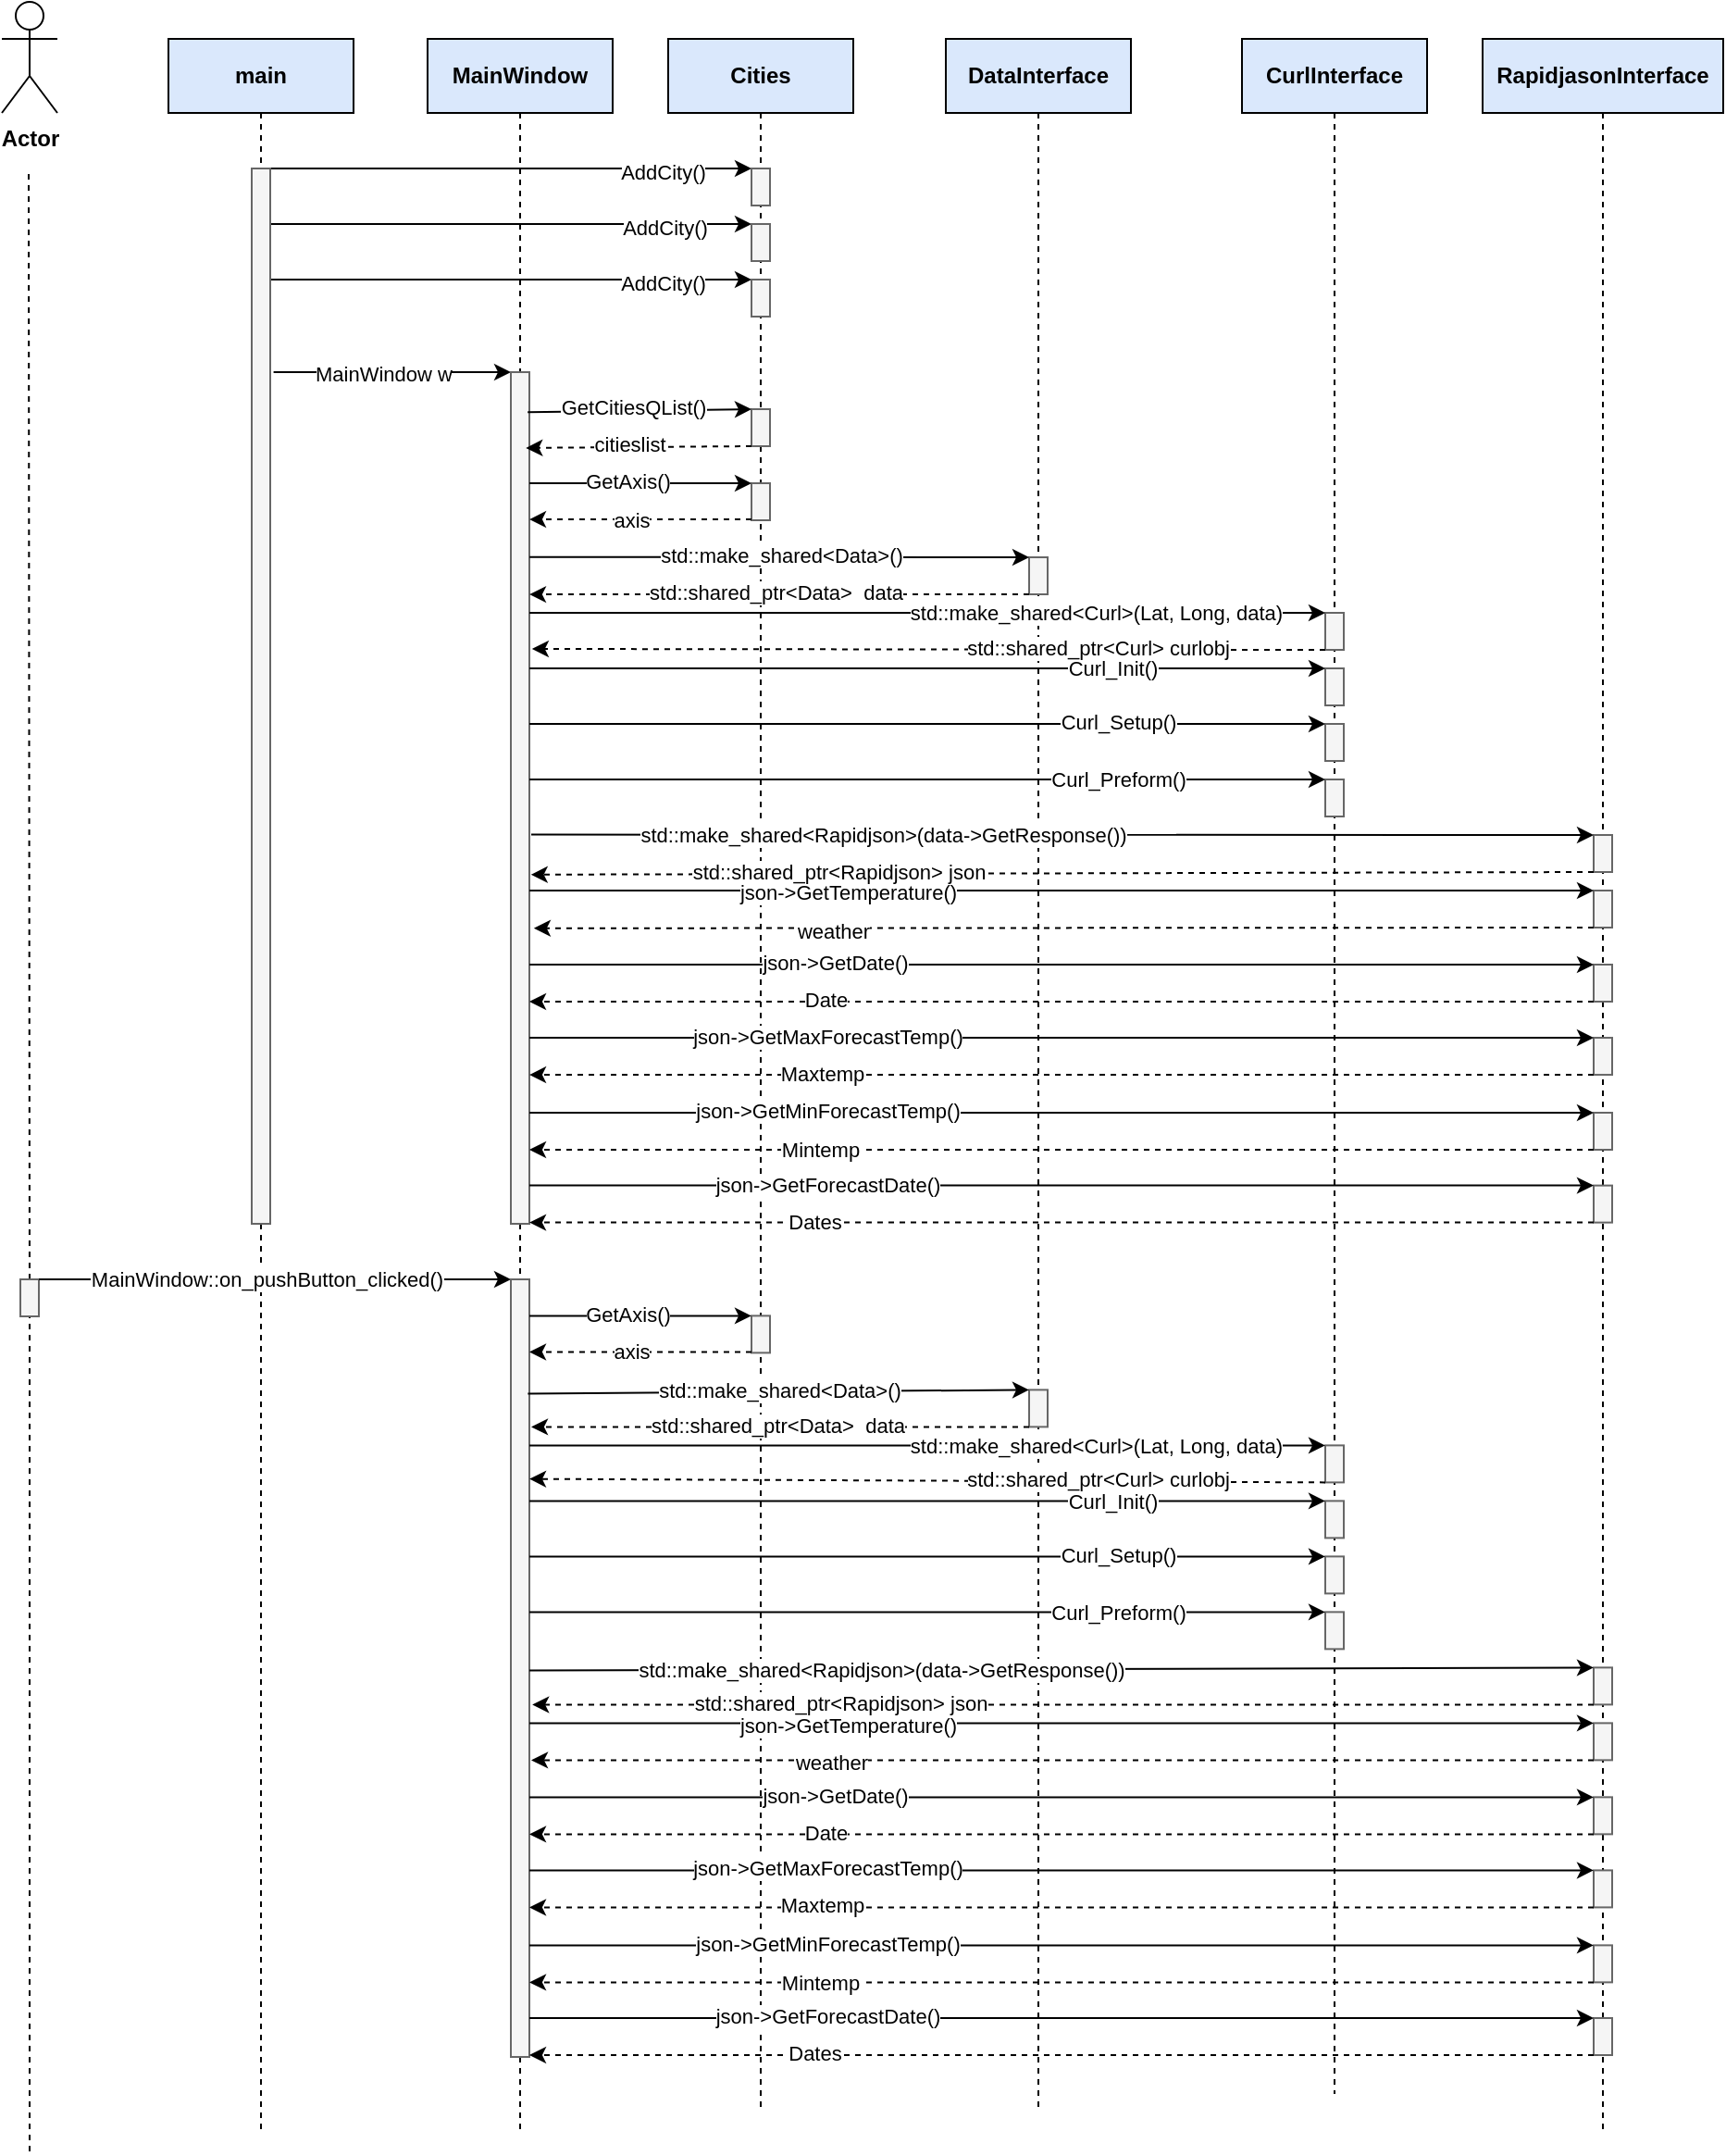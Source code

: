 <mxfile version="24.7.1" type="device">
  <diagram name="Page-1" id="2YBvvXClWsGukQMizWep">
    <mxGraphModel dx="1512" dy="390" grid="1" gridSize="10" guides="1" tooltips="1" connect="1" arrows="1" fold="1" page="1" pageScale="1" pageWidth="850" pageHeight="1100" math="0" shadow="0">
      <root>
        <mxCell id="0" />
        <mxCell id="1" parent="0" />
        <mxCell id="pxj7KAtR6Jrmdoh74nm6-29" style="edgeStyle=elbowEdgeStyle;rounded=0;orthogonalLoop=1;jettySize=auto;html=1;elbow=horizontal;curved=0;entryX=0;entryY=0;entryDx=0;entryDy=0;" parent="1" target="pxj7KAtR6Jrmdoh74nm6-37" edge="1">
          <mxGeometry relative="1" as="geometry">
            <mxPoint x="70.024" y="120" as="sourcePoint" />
            <mxPoint x="335" y="40" as="targetPoint" />
            <Array as="points">
              <mxPoint x="150" y="80" />
            </Array>
          </mxGeometry>
        </mxCell>
        <mxCell id="pxj7KAtR6Jrmdoh74nm6-30" value="AddCity()" style="edgeLabel;html=1;align=center;verticalAlign=middle;resizable=0;points=[];" parent="pxj7KAtR6Jrmdoh74nm6-29" vertex="1" connectable="0">
          <mxGeometry x="0.635" y="-2" relative="1" as="geometry">
            <mxPoint as="offset" />
          </mxGeometry>
        </mxCell>
        <mxCell id="pxj7KAtR6Jrmdoh74nm6-4" value="main" style="shape=umlLifeline;perimeter=lifelinePerimeter;whiteSpace=wrap;html=1;container=0;dropTarget=0;collapsible=0;recursiveResize=0;outlineConnect=0;portConstraint=eastwest;newEdgeStyle={&quot;edgeStyle&quot;:&quot;elbowEdgeStyle&quot;,&quot;elbow&quot;:&quot;vertical&quot;,&quot;curved&quot;:0,&quot;rounded&quot;:0};fillColor=#dae8fc;strokeColor=#000000;fontStyle=1" parent="1" vertex="1">
          <mxGeometry x="20" y="50" width="100" height="1130" as="geometry" />
        </mxCell>
        <mxCell id="pxj7KAtR6Jrmdoh74nm6-6" value="MainWindow" style="shape=umlLifeline;perimeter=lifelinePerimeter;whiteSpace=wrap;html=1;container=0;dropTarget=0;collapsible=0;recursiveResize=0;outlineConnect=0;portConstraint=eastwest;newEdgeStyle={&quot;edgeStyle&quot;:&quot;elbowEdgeStyle&quot;,&quot;elbow&quot;:&quot;vertical&quot;,&quot;curved&quot;:0,&quot;rounded&quot;:0};fillColor=#dae8fc;strokeColor=#000000;fontStyle=1" parent="1" vertex="1">
          <mxGeometry x="160" y="50" width="100" height="1130" as="geometry" />
        </mxCell>
        <mxCell id="pxj7KAtR6Jrmdoh74nm6-10" value="Cities" style="shape=umlLifeline;perimeter=lifelinePerimeter;whiteSpace=wrap;html=1;container=0;dropTarget=0;collapsible=0;recursiveResize=0;outlineConnect=0;portConstraint=eastwest;newEdgeStyle={&quot;edgeStyle&quot;:&quot;elbowEdgeStyle&quot;,&quot;elbow&quot;:&quot;vertical&quot;,&quot;curved&quot;:0,&quot;rounded&quot;:0};fillColor=#dae8fc;strokeColor=#000000;fontStyle=1" parent="1" vertex="1">
          <mxGeometry x="290" y="50" width="100" height="1120" as="geometry" />
        </mxCell>
        <mxCell id="pxj7KAtR6Jrmdoh74nm6-14" value="Actor" style="shape=umlActor;verticalLabelPosition=bottom;verticalAlign=top;html=1;outlineConnect=0;fontStyle=1" parent="1" vertex="1">
          <mxGeometry x="-70" y="30" width="30" height="60" as="geometry" />
        </mxCell>
        <mxCell id="pxj7KAtR6Jrmdoh74nm6-17" value="DataInterface" style="shape=umlLifeline;perimeter=lifelinePerimeter;whiteSpace=wrap;html=1;container=0;dropTarget=0;collapsible=0;recursiveResize=0;outlineConnect=0;portConstraint=eastwest;newEdgeStyle={&quot;edgeStyle&quot;:&quot;elbowEdgeStyle&quot;,&quot;elbow&quot;:&quot;vertical&quot;,&quot;curved&quot;:0,&quot;rounded&quot;:0};fillColor=#dae8fc;strokeColor=#000000;fontStyle=1" parent="1" vertex="1">
          <mxGeometry x="440" y="50" width="100" height="1120" as="geometry" />
        </mxCell>
        <mxCell id="pxj7KAtR6Jrmdoh74nm6-19" value="CurlInterface" style="shape=umlLifeline;perimeter=lifelinePerimeter;whiteSpace=wrap;html=1;container=0;dropTarget=0;collapsible=0;recursiveResize=0;outlineConnect=0;portConstraint=eastwest;newEdgeStyle={&quot;edgeStyle&quot;:&quot;elbowEdgeStyle&quot;,&quot;elbow&quot;:&quot;vertical&quot;,&quot;curved&quot;:0,&quot;rounded&quot;:0};fillColor=#dae8fc;strokeColor=#000000;fontStyle=1" parent="1" vertex="1">
          <mxGeometry x="600" y="50" width="100" height="1110" as="geometry" />
        </mxCell>
        <mxCell id="pxj7KAtR6Jrmdoh74nm6-21" value="RapidjasonInterface" style="shape=umlLifeline;perimeter=lifelinePerimeter;whiteSpace=wrap;html=1;container=0;dropTarget=0;collapsible=0;recursiveResize=0;outlineConnect=0;portConstraint=eastwest;newEdgeStyle={&quot;edgeStyle&quot;:&quot;elbowEdgeStyle&quot;,&quot;elbow&quot;:&quot;vertical&quot;,&quot;curved&quot;:0,&quot;rounded&quot;:0};fillColor=#dae8fc;strokeColor=#000000;fontStyle=1" parent="1" vertex="1">
          <mxGeometry x="730" y="50" width="130" height="1130" as="geometry" />
        </mxCell>
        <mxCell id="pxj7KAtR6Jrmdoh74nm6-23" value="" style="endArrow=none;dashed=1;html=1;strokeWidth=1;rounded=0;" parent="1" edge="1" source="dXEII69Fd5C7IKYdCOXC-20">
          <mxGeometry width="50" height="50" relative="1" as="geometry">
            <mxPoint x="-60" y="956.552" as="sourcePoint" />
            <mxPoint x="-55.5" y="120" as="targetPoint" />
          </mxGeometry>
        </mxCell>
        <mxCell id="pxj7KAtR6Jrmdoh74nm6-31" style="edgeStyle=elbowEdgeStyle;rounded=0;orthogonalLoop=1;jettySize=auto;html=1;elbow=vertical;curved=0;entryX=0;entryY=0;entryDx=0;entryDy=0;" parent="1" target="pxj7KAtR6Jrmdoh74nm6-35" edge="1">
          <mxGeometry relative="1" as="geometry">
            <mxPoint x="75.0" y="150.0" as="sourcePoint" />
            <mxPoint x="340.1" y="150" as="targetPoint" />
            <Array as="points" />
          </mxGeometry>
        </mxCell>
        <mxCell id="pxj7KAtR6Jrmdoh74nm6-32" value="AddCity()" style="edgeLabel;html=1;align=center;verticalAlign=middle;resizable=0;points=[];" parent="pxj7KAtR6Jrmdoh74nm6-31" vertex="1" connectable="0">
          <mxGeometry x="0.635" y="-2" relative="1" as="geometry">
            <mxPoint as="offset" />
          </mxGeometry>
        </mxCell>
        <mxCell id="pxj7KAtR6Jrmdoh74nm6-35" value="" style="rounded=0;whiteSpace=wrap;html=1;fillColor=#f5f5f5;fontColor=#333333;strokeColor=#666666;" parent="1" vertex="1">
          <mxGeometry x="335" y="150" width="10" height="20" as="geometry" />
        </mxCell>
        <mxCell id="pxj7KAtR6Jrmdoh74nm6-37" value="" style="rounded=0;whiteSpace=wrap;html=1;fillColor=#f5f5f5;fontColor=#333333;strokeColor=#666666;" parent="1" vertex="1">
          <mxGeometry x="335" y="120" width="10" height="20" as="geometry" />
        </mxCell>
        <mxCell id="pxj7KAtR6Jrmdoh74nm6-38" style="edgeStyle=elbowEdgeStyle;rounded=0;orthogonalLoop=1;jettySize=auto;html=1;elbow=horizontal;curved=0;entryX=0;entryY=0;entryDx=0;entryDy=0;" parent="1" target="pxj7KAtR6Jrmdoh74nm6-41" edge="1">
          <mxGeometry relative="1" as="geometry">
            <mxPoint x="70.024" y="180" as="sourcePoint" />
            <mxPoint x="335" y="100" as="targetPoint" />
            <Array as="points">
              <mxPoint x="150" y="140" />
            </Array>
          </mxGeometry>
        </mxCell>
        <mxCell id="pxj7KAtR6Jrmdoh74nm6-39" value="AddCity()" style="edgeLabel;html=1;align=center;verticalAlign=middle;resizable=0;points=[];" parent="pxj7KAtR6Jrmdoh74nm6-38" vertex="1" connectable="0">
          <mxGeometry x="0.635" y="-2" relative="1" as="geometry">
            <mxPoint as="offset" />
          </mxGeometry>
        </mxCell>
        <mxCell id="pxj7KAtR6Jrmdoh74nm6-41" value="" style="rounded=0;whiteSpace=wrap;html=1;fillColor=#f5f5f5;fontColor=#333333;strokeColor=#666666;" parent="1" vertex="1">
          <mxGeometry x="335" y="180" width="10" height="20" as="geometry" />
        </mxCell>
        <mxCell id="pxj7KAtR6Jrmdoh74nm6-42" value="" style="rounded=0;whiteSpace=wrap;html=1;fillColor=#f5f5f5;fontColor=#333333;strokeColor=#666666;" parent="1" vertex="1">
          <mxGeometry x="65" y="120" width="10" height="570" as="geometry" />
        </mxCell>
        <mxCell id="pxj7KAtR6Jrmdoh74nm6-43" value="" style="endArrow=classic;html=1;rounded=0;entryX=0;entryY=0;entryDx=0;entryDy=0;exitX=1.18;exitY=0.193;exitDx=0;exitDy=0;exitPerimeter=0;" parent="1" source="pxj7KAtR6Jrmdoh74nm6-42" target="pxj7KAtR6Jrmdoh74nm6-44" edge="1">
          <mxGeometry width="50" height="50" relative="1" as="geometry">
            <mxPoint x="110" y="260" as="sourcePoint" />
            <mxPoint x="150" y="210" as="targetPoint" />
          </mxGeometry>
        </mxCell>
        <mxCell id="dXEII69Fd5C7IKYdCOXC-24" value="MainWindow w" style="edgeLabel;html=1;align=center;verticalAlign=middle;resizable=0;points=[];" vertex="1" connectable="0" parent="pxj7KAtR6Jrmdoh74nm6-43">
          <mxGeometry x="-0.09" y="-1" relative="1" as="geometry">
            <mxPoint as="offset" />
          </mxGeometry>
        </mxCell>
        <mxCell id="pxj7KAtR6Jrmdoh74nm6-44" value="" style="rounded=0;whiteSpace=wrap;html=1;fillColor=#f5f5f5;fontColor=#333333;strokeColor=#666666;" parent="1" vertex="1">
          <mxGeometry x="205" y="230" width="10" height="460" as="geometry" />
        </mxCell>
        <mxCell id="pxj7KAtR6Jrmdoh74nm6-45" value="" style="rounded=0;whiteSpace=wrap;html=1;fillColor=#f5f5f5;fontColor=#333333;strokeColor=#666666;" parent="1" vertex="1">
          <mxGeometry x="335" y="250" width="10" height="20" as="geometry" />
        </mxCell>
        <mxCell id="pxj7KAtR6Jrmdoh74nm6-46" value="" style="endArrow=classic;html=1;rounded=0;entryX=0;entryY=0;entryDx=0;entryDy=0;exitX=0.91;exitY=0.047;exitDx=0;exitDy=0;exitPerimeter=0;" parent="1" source="pxj7KAtR6Jrmdoh74nm6-44" target="pxj7KAtR6Jrmdoh74nm6-45" edge="1">
          <mxGeometry width="50" height="50" relative="1" as="geometry">
            <mxPoint x="220" y="250" as="sourcePoint" />
            <mxPoint x="290" y="230" as="targetPoint" />
          </mxGeometry>
        </mxCell>
        <mxCell id="dXEII69Fd5C7IKYdCOXC-1" value="GetCitiesQList()" style="edgeLabel;html=1;align=center;verticalAlign=middle;resizable=0;points=[];" vertex="1" connectable="0" parent="pxj7KAtR6Jrmdoh74nm6-46">
          <mxGeometry x="-0.054" y="2" relative="1" as="geometry">
            <mxPoint as="offset" />
          </mxGeometry>
        </mxCell>
        <mxCell id="pxj7KAtR6Jrmdoh74nm6-47" value="" style="endArrow=classic;html=1;rounded=0;exitX=0;exitY=1;exitDx=0;exitDy=0;dashed=1;entryX=0.814;entryY=0.089;entryDx=0;entryDy=0;entryPerimeter=0;" parent="1" source="pxj7KAtR6Jrmdoh74nm6-45" target="pxj7KAtR6Jrmdoh74nm6-44" edge="1">
          <mxGeometry width="50" height="50" relative="1" as="geometry">
            <mxPoint x="330" y="270" as="sourcePoint" />
            <mxPoint x="220" y="270" as="targetPoint" />
          </mxGeometry>
        </mxCell>
        <mxCell id="dXEII69Fd5C7IKYdCOXC-2" value="citieslist" style="edgeLabel;html=1;align=center;verticalAlign=middle;resizable=0;points=[];" vertex="1" connectable="0" parent="pxj7KAtR6Jrmdoh74nm6-47">
          <mxGeometry x="0.092" y="-2" relative="1" as="geometry">
            <mxPoint as="offset" />
          </mxGeometry>
        </mxCell>
        <mxCell id="pxj7KAtR6Jrmdoh74nm6-48" value="" style="rounded=0;whiteSpace=wrap;html=1;fillColor=#f5f5f5;fontColor=#333333;strokeColor=#666666;" parent="1" vertex="1">
          <mxGeometry x="335" y="290" width="10" height="20" as="geometry" />
        </mxCell>
        <mxCell id="pxj7KAtR6Jrmdoh74nm6-49" value="" style="endArrow=classic;html=1;rounded=0;entryX=0;entryY=0;entryDx=0;entryDy=0;exitX=1;exitY=0.25;exitDx=0;exitDy=0;" parent="1" edge="1">
          <mxGeometry width="50" height="50" relative="1" as="geometry">
            <mxPoint x="215" y="290" as="sourcePoint" />
            <mxPoint x="335" y="290" as="targetPoint" />
          </mxGeometry>
        </mxCell>
        <mxCell id="dXEII69Fd5C7IKYdCOXC-3" value="GetAxis()" style="edgeLabel;html=1;align=center;verticalAlign=middle;resizable=0;points=[];" vertex="1" connectable="0" parent="pxj7KAtR6Jrmdoh74nm6-49">
          <mxGeometry x="-0.119" y="1" relative="1" as="geometry">
            <mxPoint as="offset" />
          </mxGeometry>
        </mxCell>
        <mxCell id="pxj7KAtR6Jrmdoh74nm6-50" value="" style="endArrow=classic;html=1;rounded=0;exitX=0;exitY=1;exitDx=0;exitDy=0;entryX=1;entryY=0.5;entryDx=0;entryDy=0;dashed=1;" parent="1" edge="1">
          <mxGeometry width="50" height="50" relative="1" as="geometry">
            <mxPoint x="335" y="309.52" as="sourcePoint" />
            <mxPoint x="215" y="309.52" as="targetPoint" />
          </mxGeometry>
        </mxCell>
        <mxCell id="dXEII69Fd5C7IKYdCOXC-4" value="axis" style="edgeLabel;html=1;align=center;verticalAlign=middle;resizable=0;points=[];" vertex="1" connectable="0" parent="pxj7KAtR6Jrmdoh74nm6-50">
          <mxGeometry x="0.186" y="1" relative="1" as="geometry">
            <mxPoint x="6" y="-1" as="offset" />
          </mxGeometry>
        </mxCell>
        <mxCell id="pxj7KAtR6Jrmdoh74nm6-51" value="" style="rounded=0;whiteSpace=wrap;html=1;fillColor=#f5f5f5;fontColor=#333333;strokeColor=#666666;" parent="1" vertex="1">
          <mxGeometry x="485" y="330" width="10" height="20" as="geometry" />
        </mxCell>
        <mxCell id="pxj7KAtR6Jrmdoh74nm6-52" value="" style="endArrow=classic;html=1;rounded=0;entryX=0;entryY=0;entryDx=0;entryDy=0;exitX=1.005;exitY=0.217;exitDx=0;exitDy=0;exitPerimeter=0;" parent="1" source="pxj7KAtR6Jrmdoh74nm6-44" target="pxj7KAtR6Jrmdoh74nm6-51" edge="1">
          <mxGeometry width="50" height="50" relative="1" as="geometry">
            <mxPoint x="220" y="330" as="sourcePoint" />
            <mxPoint x="290" y="330" as="targetPoint" />
          </mxGeometry>
        </mxCell>
        <mxCell id="dXEII69Fd5C7IKYdCOXC-5" value="std::make_shared&amp;lt;Data&amp;gt;()" style="edgeLabel;html=1;align=center;verticalAlign=middle;resizable=0;points=[];" vertex="1" connectable="0" parent="pxj7KAtR6Jrmdoh74nm6-52">
          <mxGeometry x="0.005" y="1" relative="1" as="geometry">
            <mxPoint as="offset" />
          </mxGeometry>
        </mxCell>
        <mxCell id="pxj7KAtR6Jrmdoh74nm6-53" value="" style="rounded=0;whiteSpace=wrap;html=1;fillColor=#f5f5f5;fontColor=#333333;strokeColor=#666666;" parent="1" vertex="1">
          <mxGeometry x="645" y="360" width="10" height="20" as="geometry" />
        </mxCell>
        <mxCell id="pxj7KAtR6Jrmdoh74nm6-54" value="" style="endArrow=classic;html=1;rounded=0;entryX=0;entryY=0;entryDx=0;entryDy=0;" parent="1" target="pxj7KAtR6Jrmdoh74nm6-53" edge="1">
          <mxGeometry width="50" height="50" relative="1" as="geometry">
            <mxPoint x="215" y="360" as="sourcePoint" />
            <mxPoint x="295" y="360" as="targetPoint" />
          </mxGeometry>
        </mxCell>
        <mxCell id="dXEII69Fd5C7IKYdCOXC-8" value="std::make_shared&amp;lt;Curl&amp;gt;(Lat, Long, data)" style="edgeLabel;html=1;align=center;verticalAlign=middle;resizable=0;points=[];" vertex="1" connectable="0" parent="pxj7KAtR6Jrmdoh74nm6-54">
          <mxGeometry x="0.555" y="-1" relative="1" as="geometry">
            <mxPoint x="-29" y="-1" as="offset" />
          </mxGeometry>
        </mxCell>
        <mxCell id="pxj7KAtR6Jrmdoh74nm6-55" value="" style="rounded=0;whiteSpace=wrap;html=1;fillColor=#f5f5f5;fontColor=#333333;strokeColor=#666666;" parent="1" vertex="1">
          <mxGeometry x="645" y="390" width="10" height="20" as="geometry" />
        </mxCell>
        <mxCell id="pxj7KAtR6Jrmdoh74nm6-56" value="" style="rounded=0;whiteSpace=wrap;html=1;fillColor=#f5f5f5;fontColor=#333333;strokeColor=#666666;" parent="1" vertex="1">
          <mxGeometry x="645" y="420" width="10" height="20" as="geometry" />
        </mxCell>
        <mxCell id="pxj7KAtR6Jrmdoh74nm6-57" value="" style="rounded=0;whiteSpace=wrap;html=1;fillColor=#f5f5f5;fontColor=#333333;strokeColor=#666666;" parent="1" vertex="1">
          <mxGeometry x="645" y="450" width="10" height="20" as="geometry" />
        </mxCell>
        <mxCell id="pxj7KAtR6Jrmdoh74nm6-58" value="" style="endArrow=classic;html=1;rounded=0;entryX=0;entryY=0;entryDx=0;entryDy=0;" parent="1" edge="1">
          <mxGeometry width="50" height="50" relative="1" as="geometry">
            <mxPoint x="215" y="390" as="sourcePoint" />
            <mxPoint x="645" y="390" as="targetPoint" />
          </mxGeometry>
        </mxCell>
        <mxCell id="pxj7KAtR6Jrmdoh74nm6-62" value="Curl_Init()" style="edgeLabel;html=1;align=center;verticalAlign=middle;resizable=0;points=[];" parent="pxj7KAtR6Jrmdoh74nm6-58" vertex="1" connectable="0">
          <mxGeometry x="0.357" relative="1" as="geometry">
            <mxPoint x="23" as="offset" />
          </mxGeometry>
        </mxCell>
        <mxCell id="pxj7KAtR6Jrmdoh74nm6-59" value="" style="endArrow=classic;html=1;rounded=0;entryX=0;entryY=0;entryDx=0;entryDy=0;" parent="1" edge="1">
          <mxGeometry width="50" height="50" relative="1" as="geometry">
            <mxPoint x="215" y="420" as="sourcePoint" />
            <mxPoint x="645" y="420" as="targetPoint" />
          </mxGeometry>
        </mxCell>
        <mxCell id="pxj7KAtR6Jrmdoh74nm6-63" value="Curl_Setup()" style="edgeLabel;html=1;align=center;verticalAlign=middle;resizable=0;points=[];" parent="pxj7KAtR6Jrmdoh74nm6-59" vertex="1" connectable="0">
          <mxGeometry x="0.477" y="1" relative="1" as="geometry">
            <mxPoint as="offset" />
          </mxGeometry>
        </mxCell>
        <mxCell id="pxj7KAtR6Jrmdoh74nm6-60" value="" style="endArrow=classic;html=1;rounded=0;entryX=0;entryY=0;entryDx=0;entryDy=0;" parent="1" edge="1">
          <mxGeometry width="50" height="50" relative="1" as="geometry">
            <mxPoint x="215" y="450" as="sourcePoint" />
            <mxPoint x="645" y="450" as="targetPoint" />
          </mxGeometry>
        </mxCell>
        <mxCell id="pxj7KAtR6Jrmdoh74nm6-64" value="Curl_Preform()" style="edgeLabel;html=1;align=center;verticalAlign=middle;resizable=0;points=[];" parent="pxj7KAtR6Jrmdoh74nm6-60" vertex="1" connectable="0">
          <mxGeometry x="0.476" relative="1" as="geometry">
            <mxPoint as="offset" />
          </mxGeometry>
        </mxCell>
        <mxCell id="pxj7KAtR6Jrmdoh74nm6-61" value="" style="rounded=0;whiteSpace=wrap;html=1;fillColor=#f5f5f5;fontColor=#333333;strokeColor=#666666;" parent="1" vertex="1">
          <mxGeometry x="790" y="480" width="10" height="20" as="geometry" />
        </mxCell>
        <mxCell id="pxj7KAtR6Jrmdoh74nm6-65" value="" style="endArrow=classic;html=1;rounded=0;exitX=1.1;exitY=0.543;exitDx=0;exitDy=0;exitPerimeter=0;entryX=0;entryY=0;entryDx=0;entryDy=0;" parent="1" source="pxj7KAtR6Jrmdoh74nm6-44" target="pxj7KAtR6Jrmdoh74nm6-61" edge="1">
          <mxGeometry width="50" height="50" relative="1" as="geometry">
            <mxPoint x="260" y="530" as="sourcePoint" />
            <mxPoint x="310" y="480" as="targetPoint" />
          </mxGeometry>
        </mxCell>
        <mxCell id="dXEII69Fd5C7IKYdCOXC-11" value="std::make_shared&amp;lt;Rapidjson&amp;gt;(data-&amp;gt;GetResponse())" style="edgeLabel;html=1;align=center;verticalAlign=middle;resizable=0;points=[];" vertex="1" connectable="0" parent="pxj7KAtR6Jrmdoh74nm6-65">
          <mxGeometry x="-0.34" relative="1" as="geometry">
            <mxPoint as="offset" />
          </mxGeometry>
        </mxCell>
        <mxCell id="pxj7KAtR6Jrmdoh74nm6-66" value="" style="rounded=0;whiteSpace=wrap;html=1;fillColor=#f5f5f5;fontColor=#333333;strokeColor=#666666;" parent="1" vertex="1">
          <mxGeometry x="790" y="510" width="10" height="20" as="geometry" />
        </mxCell>
        <mxCell id="pxj7KAtR6Jrmdoh74nm6-67" value="" style="endArrow=classic;html=1;rounded=0;exitX=1.033;exitY=0.695;exitDx=0;exitDy=0;exitPerimeter=0;entryX=0;entryY=0;entryDx=0;entryDy=0;" parent="1" edge="1">
          <mxGeometry width="50" height="50" relative="1" as="geometry">
            <mxPoint x="215" y="510" as="sourcePoint" />
            <mxPoint x="790" y="510" as="targetPoint" />
          </mxGeometry>
        </mxCell>
        <mxCell id="pxj7KAtR6Jrmdoh74nm6-79" value="json-&amp;gt;GetTemperature()" style="edgeLabel;html=1;align=center;verticalAlign=middle;resizable=0;points=[];" parent="pxj7KAtR6Jrmdoh74nm6-67" vertex="1" connectable="0">
          <mxGeometry x="-0.404" y="-1" relative="1" as="geometry">
            <mxPoint as="offset" />
          </mxGeometry>
        </mxCell>
        <mxCell id="pxj7KAtR6Jrmdoh74nm6-68" value="" style="endArrow=classic;html=1;rounded=0;exitX=0;exitY=1;exitDx=0;exitDy=0;entryX=1.243;entryY=0.653;entryDx=0;entryDy=0;entryPerimeter=0;dashed=1;" parent="1" source="pxj7KAtR6Jrmdoh74nm6-66" target="pxj7KAtR6Jrmdoh74nm6-44" edge="1">
          <mxGeometry width="50" height="50" relative="1" as="geometry">
            <mxPoint x="700" y="590" as="sourcePoint" />
            <mxPoint x="219.333" y="530" as="targetPoint" />
          </mxGeometry>
        </mxCell>
        <mxCell id="dXEII69Fd5C7IKYdCOXC-14" value="weather" style="edgeLabel;html=1;align=center;verticalAlign=middle;resizable=0;points=[];" vertex="1" connectable="0" parent="pxj7KAtR6Jrmdoh74nm6-68">
          <mxGeometry x="0.437" y="1" relative="1" as="geometry">
            <mxPoint as="offset" />
          </mxGeometry>
        </mxCell>
        <mxCell id="pxj7KAtR6Jrmdoh74nm6-73" value="" style="rounded=0;whiteSpace=wrap;html=1;fillColor=#f5f5f5;fontColor=#333333;strokeColor=#666666;" parent="1" vertex="1">
          <mxGeometry x="790" y="550" width="10" height="20" as="geometry" />
        </mxCell>
        <mxCell id="pxj7KAtR6Jrmdoh74nm6-74" value="" style="endArrow=classic;html=1;rounded=0;exitX=1.033;exitY=0.695;exitDx=0;exitDy=0;exitPerimeter=0;entryX=0;entryY=0;entryDx=0;entryDy=0;" parent="1" edge="1">
          <mxGeometry width="50" height="50" relative="1" as="geometry">
            <mxPoint x="215" y="550" as="sourcePoint" />
            <mxPoint x="790" y="550" as="targetPoint" />
          </mxGeometry>
        </mxCell>
        <mxCell id="pxj7KAtR6Jrmdoh74nm6-80" value="json-&amp;gt;GetDate()" style="edgeLabel;html=1;align=center;verticalAlign=middle;resizable=0;points=[];" parent="pxj7KAtR6Jrmdoh74nm6-74" vertex="1" connectable="0">
          <mxGeometry x="-0.428" y="1" relative="1" as="geometry">
            <mxPoint as="offset" />
          </mxGeometry>
        </mxCell>
        <mxCell id="pxj7KAtR6Jrmdoh74nm6-75" value="" style="endArrow=classic;html=1;rounded=0;exitX=0;exitY=1;exitDx=0;exitDy=0;entryX=1;entryY=0.833;entryDx=0;entryDy=0;entryPerimeter=0;dashed=1;" parent="1" source="pxj7KAtR6Jrmdoh74nm6-73" edge="1">
          <mxGeometry width="50" height="50" relative="1" as="geometry">
            <mxPoint x="700" y="630" as="sourcePoint" />
            <mxPoint x="215" y="570" as="targetPoint" />
          </mxGeometry>
        </mxCell>
        <mxCell id="dXEII69Fd5C7IKYdCOXC-15" value="Date" style="edgeLabel;html=1;align=center;verticalAlign=middle;resizable=0;points=[];" vertex="1" connectable="0" parent="pxj7KAtR6Jrmdoh74nm6-75">
          <mxGeometry x="0.443" y="-1" relative="1" as="geometry">
            <mxPoint as="offset" />
          </mxGeometry>
        </mxCell>
        <mxCell id="pxj7KAtR6Jrmdoh74nm6-76" value="" style="rounded=0;whiteSpace=wrap;html=1;fillColor=#f5f5f5;fontColor=#333333;strokeColor=#666666;" parent="1" vertex="1">
          <mxGeometry x="790" y="589.52" width="10" height="20" as="geometry" />
        </mxCell>
        <mxCell id="pxj7KAtR6Jrmdoh74nm6-77" value="" style="endArrow=classic;html=1;rounded=0;exitX=1.033;exitY=0.695;exitDx=0;exitDy=0;exitPerimeter=0;entryX=0;entryY=0;entryDx=0;entryDy=0;" parent="1" edge="1">
          <mxGeometry width="50" height="50" relative="1" as="geometry">
            <mxPoint x="215" y="589.52" as="sourcePoint" />
            <mxPoint x="790" y="589.52" as="targetPoint" />
          </mxGeometry>
        </mxCell>
        <mxCell id="pxj7KAtR6Jrmdoh74nm6-81" value="json-&amp;gt;GetMaxForecastTemp()" style="edgeLabel;html=1;align=center;verticalAlign=middle;resizable=0;points=[];" parent="pxj7KAtR6Jrmdoh74nm6-77" vertex="1" connectable="0">
          <mxGeometry x="-0.442" y="1" relative="1" as="geometry">
            <mxPoint as="offset" />
          </mxGeometry>
        </mxCell>
        <mxCell id="pxj7KAtR6Jrmdoh74nm6-78" value="" style="endArrow=classic;html=1;rounded=0;exitX=0;exitY=1;exitDx=0;exitDy=0;entryX=1;entryY=0.833;entryDx=0;entryDy=0;entryPerimeter=0;dashed=1;" parent="1" source="pxj7KAtR6Jrmdoh74nm6-76" edge="1">
          <mxGeometry width="50" height="50" relative="1" as="geometry">
            <mxPoint x="700" y="669.52" as="sourcePoint" />
            <mxPoint x="215" y="609.52" as="targetPoint" />
          </mxGeometry>
        </mxCell>
        <mxCell id="dXEII69Fd5C7IKYdCOXC-16" value="Maxtemp" style="edgeLabel;html=1;align=center;verticalAlign=middle;resizable=0;points=[];" vertex="1" connectable="0" parent="pxj7KAtR6Jrmdoh74nm6-78">
          <mxGeometry x="0.45" y="-1" relative="1" as="geometry">
            <mxPoint as="offset" />
          </mxGeometry>
        </mxCell>
        <mxCell id="pxj7KAtR6Jrmdoh74nm6-82" value="" style="rounded=0;whiteSpace=wrap;html=1;fillColor=#f5f5f5;fontColor=#333333;strokeColor=#666666;" parent="1" vertex="1">
          <mxGeometry x="790" y="630" width="10" height="20" as="geometry" />
        </mxCell>
        <mxCell id="pxj7KAtR6Jrmdoh74nm6-83" value="" style="endArrow=classic;html=1;rounded=0;exitX=1.033;exitY=0.695;exitDx=0;exitDy=0;exitPerimeter=0;entryX=0;entryY=0;entryDx=0;entryDy=0;" parent="1" edge="1">
          <mxGeometry width="50" height="50" relative="1" as="geometry">
            <mxPoint x="215" y="630" as="sourcePoint" />
            <mxPoint x="790" y="630" as="targetPoint" />
          </mxGeometry>
        </mxCell>
        <mxCell id="pxj7KAtR6Jrmdoh74nm6-84" value="json-&amp;gt;GetMinForecastTemp()" style="edgeLabel;html=1;align=center;verticalAlign=middle;resizable=0;points=[];" parent="pxj7KAtR6Jrmdoh74nm6-83" vertex="1" connectable="0">
          <mxGeometry x="-0.442" y="1" relative="1" as="geometry">
            <mxPoint as="offset" />
          </mxGeometry>
        </mxCell>
        <mxCell id="pxj7KAtR6Jrmdoh74nm6-85" value="" style="endArrow=classic;html=1;rounded=0;exitX=0;exitY=1;exitDx=0;exitDy=0;entryX=1;entryY=0.833;entryDx=0;entryDy=0;entryPerimeter=0;dashed=1;" parent="1" source="pxj7KAtR6Jrmdoh74nm6-82" edge="1">
          <mxGeometry width="50" height="50" relative="1" as="geometry">
            <mxPoint x="700" y="710" as="sourcePoint" />
            <mxPoint x="215" y="650" as="targetPoint" />
          </mxGeometry>
        </mxCell>
        <mxCell id="dXEII69Fd5C7IKYdCOXC-17" value="Mintemp" style="edgeLabel;html=1;align=center;verticalAlign=middle;resizable=0;points=[];" vertex="1" connectable="0" parent="pxj7KAtR6Jrmdoh74nm6-85">
          <mxGeometry x="0.456" relative="1" as="geometry">
            <mxPoint as="offset" />
          </mxGeometry>
        </mxCell>
        <mxCell id="pxj7KAtR6Jrmdoh74nm6-91" value="" style="rounded=0;whiteSpace=wrap;html=1;fillColor=#f5f5f5;fontColor=#333333;strokeColor=#666666;" parent="1" vertex="1">
          <mxGeometry x="790" y="669.31" width="10" height="20" as="geometry" />
        </mxCell>
        <mxCell id="pxj7KAtR6Jrmdoh74nm6-92" value="" style="endArrow=classic;html=1;rounded=0;exitX=1.033;exitY=0.695;exitDx=0;exitDy=0;exitPerimeter=0;entryX=0;entryY=0;entryDx=0;entryDy=0;" parent="1" edge="1">
          <mxGeometry width="50" height="50" relative="1" as="geometry">
            <mxPoint x="215" y="669.31" as="sourcePoint" />
            <mxPoint x="790" y="669.31" as="targetPoint" />
          </mxGeometry>
        </mxCell>
        <mxCell id="pxj7KAtR6Jrmdoh74nm6-93" value="json-&amp;gt;GetForecastDate()" style="edgeLabel;html=1;align=center;verticalAlign=middle;resizable=0;points=[];" parent="pxj7KAtR6Jrmdoh74nm6-92" vertex="1" connectable="0">
          <mxGeometry x="-0.442" y="1" relative="1" as="geometry">
            <mxPoint as="offset" />
          </mxGeometry>
        </mxCell>
        <mxCell id="pxj7KAtR6Jrmdoh74nm6-94" value="" style="endArrow=classic;html=1;rounded=0;exitX=0;exitY=1;exitDx=0;exitDy=0;entryX=1;entryY=0.833;entryDx=0;entryDy=0;entryPerimeter=0;dashed=1;" parent="1" source="pxj7KAtR6Jrmdoh74nm6-91" edge="1">
          <mxGeometry width="50" height="50" relative="1" as="geometry">
            <mxPoint x="700" y="749.31" as="sourcePoint" />
            <mxPoint x="215" y="689.31" as="targetPoint" />
          </mxGeometry>
        </mxCell>
        <mxCell id="dXEII69Fd5C7IKYdCOXC-18" value="Dates" style="edgeLabel;html=1;align=center;verticalAlign=middle;resizable=0;points=[];" vertex="1" connectable="0" parent="pxj7KAtR6Jrmdoh74nm6-94">
          <mxGeometry x="0.466" y="-1" relative="1" as="geometry">
            <mxPoint as="offset" />
          </mxGeometry>
        </mxCell>
        <mxCell id="dXEII69Fd5C7IKYdCOXC-6" value="" style="endArrow=classic;html=1;rounded=0;entryX=1;entryY=0.261;entryDx=0;entryDy=0;entryPerimeter=0;dashed=1;" edge="1" parent="1" target="pxj7KAtR6Jrmdoh74nm6-44">
          <mxGeometry width="50" height="50" relative="1" as="geometry">
            <mxPoint x="485" y="350" as="sourcePoint" />
            <mxPoint x="210" y="350" as="targetPoint" />
          </mxGeometry>
        </mxCell>
        <mxCell id="dXEII69Fd5C7IKYdCOXC-7" value="std::shared_ptr&amp;lt;Data&amp;gt;&amp;nbsp;&amp;nbsp;data" style="edgeLabel;html=1;align=center;verticalAlign=middle;resizable=0;points=[];" vertex="1" connectable="0" parent="dXEII69Fd5C7IKYdCOXC-6">
          <mxGeometry x="0.016" y="-1" relative="1" as="geometry">
            <mxPoint as="offset" />
          </mxGeometry>
        </mxCell>
        <mxCell id="dXEII69Fd5C7IKYdCOXC-9" value="" style="endArrow=classic;html=1;rounded=0;entryX=1.143;entryY=0.325;entryDx=0;entryDy=0;entryPerimeter=0;dashed=1;" edge="1" parent="1" target="pxj7KAtR6Jrmdoh74nm6-44">
          <mxGeometry width="50" height="50" relative="1" as="geometry">
            <mxPoint x="645" y="380" as="sourcePoint" />
            <mxPoint x="575.1" y="380" as="targetPoint" />
          </mxGeometry>
        </mxCell>
        <mxCell id="dXEII69Fd5C7IKYdCOXC-10" value="std::shared_ptr&amp;lt;Curl&amp;gt; curlobj" style="edgeLabel;html=1;align=center;verticalAlign=middle;resizable=0;points=[];" vertex="1" connectable="0" parent="dXEII69Fd5C7IKYdCOXC-9">
          <mxGeometry x="-0.426" y="-1" relative="1" as="geometry">
            <mxPoint as="offset" />
          </mxGeometry>
        </mxCell>
        <mxCell id="dXEII69Fd5C7IKYdCOXC-12" value="" style="endArrow=classic;html=1;rounded=0;entryX=1.086;entryY=0.59;entryDx=0;entryDy=0;entryPerimeter=0;dashed=1;" edge="1" parent="1" target="pxj7KAtR6Jrmdoh74nm6-44">
          <mxGeometry width="50" height="50" relative="1" as="geometry">
            <mxPoint x="790" y="500" as="sourcePoint" />
            <mxPoint x="739.929" y="500" as="targetPoint" />
          </mxGeometry>
        </mxCell>
        <mxCell id="dXEII69Fd5C7IKYdCOXC-13" value="std::shared_ptr&amp;lt;Rapidjson&amp;gt; json" style="edgeLabel;html=1;align=center;verticalAlign=middle;resizable=0;points=[];" vertex="1" connectable="0" parent="dXEII69Fd5C7IKYdCOXC-12">
          <mxGeometry x="0.421" y="-1" relative="1" as="geometry">
            <mxPoint as="offset" />
          </mxGeometry>
        </mxCell>
        <mxCell id="dXEII69Fd5C7IKYdCOXC-21" value="" style="endArrow=none;dashed=1;html=1;strokeWidth=1;rounded=0;" edge="1" parent="1" target="dXEII69Fd5C7IKYdCOXC-20">
          <mxGeometry width="50" height="50" relative="1" as="geometry">
            <mxPoint x="-55" y="1191" as="sourcePoint" />
            <mxPoint x="-55.5" y="120" as="targetPoint" />
          </mxGeometry>
        </mxCell>
        <mxCell id="dXEII69Fd5C7IKYdCOXC-20" value="" style="rounded=0;whiteSpace=wrap;html=1;fillColor=#f5f5f5;fontColor=#333333;strokeColor=#666666;" vertex="1" parent="1">
          <mxGeometry x="-60" y="720" width="10" height="20" as="geometry" />
        </mxCell>
        <mxCell id="dXEII69Fd5C7IKYdCOXC-22" value="" style="endArrow=classic;html=1;rounded=0;exitX=1;exitY=0;exitDx=0;exitDy=0;entryX=0;entryY=0;entryDx=0;entryDy=0;" edge="1" parent="1" source="dXEII69Fd5C7IKYdCOXC-20" target="dXEII69Fd5C7IKYdCOXC-25">
          <mxGeometry width="50" height="50" relative="1" as="geometry">
            <mxPoint x="10" y="760" as="sourcePoint" />
            <mxPoint x="200" y="720" as="targetPoint" />
          </mxGeometry>
        </mxCell>
        <mxCell id="dXEII69Fd5C7IKYdCOXC-23" value="MainWindow::on_pushButton_clicked()" style="edgeLabel;html=1;align=center;verticalAlign=middle;resizable=0;points=[];" vertex="1" connectable="0" parent="dXEII69Fd5C7IKYdCOXC-22">
          <mxGeometry x="-0.551" y="1" relative="1" as="geometry">
            <mxPoint x="66" y="1" as="offset" />
          </mxGeometry>
        </mxCell>
        <mxCell id="dXEII69Fd5C7IKYdCOXC-25" value="" style="rounded=0;whiteSpace=wrap;html=1;fillColor=#f5f5f5;fontColor=#333333;strokeColor=#666666;" vertex="1" parent="1">
          <mxGeometry x="205" y="720" width="10" height="420" as="geometry" />
        </mxCell>
        <mxCell id="dXEII69Fd5C7IKYdCOXC-31" value="" style="rounded=0;whiteSpace=wrap;html=1;fillColor=#f5f5f5;fontColor=#333333;strokeColor=#666666;" vertex="1" parent="1">
          <mxGeometry x="335" y="739.69" width="10" height="20" as="geometry" />
        </mxCell>
        <mxCell id="dXEII69Fd5C7IKYdCOXC-32" value="" style="endArrow=classic;html=1;rounded=0;entryX=0;entryY=0;entryDx=0;entryDy=0;exitX=1;exitY=0.25;exitDx=0;exitDy=0;" edge="1" parent="1">
          <mxGeometry width="50" height="50" relative="1" as="geometry">
            <mxPoint x="215" y="739.69" as="sourcePoint" />
            <mxPoint x="335" y="739.69" as="targetPoint" />
          </mxGeometry>
        </mxCell>
        <mxCell id="dXEII69Fd5C7IKYdCOXC-33" value="GetAxis()" style="edgeLabel;html=1;align=center;verticalAlign=middle;resizable=0;points=[];" vertex="1" connectable="0" parent="dXEII69Fd5C7IKYdCOXC-32">
          <mxGeometry x="-0.119" y="1" relative="1" as="geometry">
            <mxPoint as="offset" />
          </mxGeometry>
        </mxCell>
        <mxCell id="dXEII69Fd5C7IKYdCOXC-34" value="" style="endArrow=classic;html=1;rounded=0;exitX=0;exitY=1;exitDx=0;exitDy=0;entryX=1;entryY=0.5;entryDx=0;entryDy=0;dashed=1;" edge="1" parent="1">
          <mxGeometry width="50" height="50" relative="1" as="geometry">
            <mxPoint x="335" y="759.21" as="sourcePoint" />
            <mxPoint x="215" y="759.21" as="targetPoint" />
          </mxGeometry>
        </mxCell>
        <mxCell id="dXEII69Fd5C7IKYdCOXC-35" value="axis" style="edgeLabel;html=1;align=center;verticalAlign=middle;resizable=0;points=[];" vertex="1" connectable="0" parent="dXEII69Fd5C7IKYdCOXC-34">
          <mxGeometry x="0.186" y="1" relative="1" as="geometry">
            <mxPoint x="6" y="-1" as="offset" />
          </mxGeometry>
        </mxCell>
        <mxCell id="dXEII69Fd5C7IKYdCOXC-36" value="" style="rounded=0;whiteSpace=wrap;html=1;fillColor=#f5f5f5;fontColor=#333333;strokeColor=#666666;" vertex="1" parent="1">
          <mxGeometry x="485" y="779.69" width="10" height="20" as="geometry" />
        </mxCell>
        <mxCell id="dXEII69Fd5C7IKYdCOXC-37" value="" style="endArrow=classic;html=1;rounded=0;entryX=0;entryY=0;entryDx=0;entryDy=0;exitX=0.92;exitY=0.222;exitDx=0;exitDy=0;exitPerimeter=0;" edge="1" parent="1" target="dXEII69Fd5C7IKYdCOXC-36">
          <mxGeometry width="50" height="50" relative="1" as="geometry">
            <mxPoint x="214.2" y="781.81" as="sourcePoint" />
            <mxPoint x="290" y="779.69" as="targetPoint" />
          </mxGeometry>
        </mxCell>
        <mxCell id="dXEII69Fd5C7IKYdCOXC-38" value="std::make_shared&amp;lt;Data&amp;gt;()" style="edgeLabel;html=1;align=center;verticalAlign=middle;resizable=0;points=[];" vertex="1" connectable="0" parent="dXEII69Fd5C7IKYdCOXC-37">
          <mxGeometry x="0.005" y="1" relative="1" as="geometry">
            <mxPoint as="offset" />
          </mxGeometry>
        </mxCell>
        <mxCell id="dXEII69Fd5C7IKYdCOXC-39" value="" style="rounded=0;whiteSpace=wrap;html=1;fillColor=#f5f5f5;fontColor=#333333;strokeColor=#666666;" vertex="1" parent="1">
          <mxGeometry x="645" y="809.69" width="10" height="20" as="geometry" />
        </mxCell>
        <mxCell id="dXEII69Fd5C7IKYdCOXC-40" value="" style="endArrow=classic;html=1;rounded=0;entryX=0;entryY=0;entryDx=0;entryDy=0;" edge="1" parent="1" target="dXEII69Fd5C7IKYdCOXC-39">
          <mxGeometry width="50" height="50" relative="1" as="geometry">
            <mxPoint x="215" y="809.69" as="sourcePoint" />
            <mxPoint x="295" y="809.69" as="targetPoint" />
          </mxGeometry>
        </mxCell>
        <mxCell id="dXEII69Fd5C7IKYdCOXC-41" value="std::make_shared&amp;lt;Curl&amp;gt;(Lat, Long, data)" style="edgeLabel;html=1;align=center;verticalAlign=middle;resizable=0;points=[];" vertex="1" connectable="0" parent="dXEII69Fd5C7IKYdCOXC-40">
          <mxGeometry x="0.555" y="-1" relative="1" as="geometry">
            <mxPoint x="-29" y="-1" as="offset" />
          </mxGeometry>
        </mxCell>
        <mxCell id="dXEII69Fd5C7IKYdCOXC-42" value="" style="rounded=0;whiteSpace=wrap;html=1;fillColor=#f5f5f5;fontColor=#333333;strokeColor=#666666;" vertex="1" parent="1">
          <mxGeometry x="645" y="839.69" width="10" height="20" as="geometry" />
        </mxCell>
        <mxCell id="dXEII69Fd5C7IKYdCOXC-43" value="" style="rounded=0;whiteSpace=wrap;html=1;fillColor=#f5f5f5;fontColor=#333333;strokeColor=#666666;" vertex="1" parent="1">
          <mxGeometry x="645" y="869.69" width="10" height="20" as="geometry" />
        </mxCell>
        <mxCell id="dXEII69Fd5C7IKYdCOXC-44" value="" style="rounded=0;whiteSpace=wrap;html=1;fillColor=#f5f5f5;fontColor=#333333;strokeColor=#666666;" vertex="1" parent="1">
          <mxGeometry x="645" y="899.69" width="10" height="20" as="geometry" />
        </mxCell>
        <mxCell id="dXEII69Fd5C7IKYdCOXC-45" value="" style="endArrow=classic;html=1;rounded=0;entryX=0;entryY=0;entryDx=0;entryDy=0;" edge="1" parent="1">
          <mxGeometry width="50" height="50" relative="1" as="geometry">
            <mxPoint x="215" y="839.69" as="sourcePoint" />
            <mxPoint x="645" y="839.69" as="targetPoint" />
          </mxGeometry>
        </mxCell>
        <mxCell id="dXEII69Fd5C7IKYdCOXC-46" value="Curl_Init()" style="edgeLabel;html=1;align=center;verticalAlign=middle;resizable=0;points=[];" vertex="1" connectable="0" parent="dXEII69Fd5C7IKYdCOXC-45">
          <mxGeometry x="0.357" relative="1" as="geometry">
            <mxPoint x="23" as="offset" />
          </mxGeometry>
        </mxCell>
        <mxCell id="dXEII69Fd5C7IKYdCOXC-47" value="" style="endArrow=classic;html=1;rounded=0;entryX=0;entryY=0;entryDx=0;entryDy=0;" edge="1" parent="1">
          <mxGeometry width="50" height="50" relative="1" as="geometry">
            <mxPoint x="215" y="869.69" as="sourcePoint" />
            <mxPoint x="645" y="869.69" as="targetPoint" />
          </mxGeometry>
        </mxCell>
        <mxCell id="dXEII69Fd5C7IKYdCOXC-48" value="Curl_Setup()" style="edgeLabel;html=1;align=center;verticalAlign=middle;resizable=0;points=[];" vertex="1" connectable="0" parent="dXEII69Fd5C7IKYdCOXC-47">
          <mxGeometry x="0.477" y="1" relative="1" as="geometry">
            <mxPoint as="offset" />
          </mxGeometry>
        </mxCell>
        <mxCell id="dXEII69Fd5C7IKYdCOXC-49" value="" style="endArrow=classic;html=1;rounded=0;entryX=0;entryY=0;entryDx=0;entryDy=0;" edge="1" parent="1">
          <mxGeometry width="50" height="50" relative="1" as="geometry">
            <mxPoint x="215" y="899.69" as="sourcePoint" />
            <mxPoint x="645" y="899.69" as="targetPoint" />
          </mxGeometry>
        </mxCell>
        <mxCell id="dXEII69Fd5C7IKYdCOXC-50" value="Curl_Preform()" style="edgeLabel;html=1;align=center;verticalAlign=middle;resizable=0;points=[];" vertex="1" connectable="0" parent="dXEII69Fd5C7IKYdCOXC-49">
          <mxGeometry x="0.476" relative="1" as="geometry">
            <mxPoint as="offset" />
          </mxGeometry>
        </mxCell>
        <mxCell id="dXEII69Fd5C7IKYdCOXC-51" value="" style="rounded=0;whiteSpace=wrap;html=1;fillColor=#f5f5f5;fontColor=#333333;strokeColor=#666666;" vertex="1" parent="1">
          <mxGeometry x="790" y="929.69" width="10" height="20" as="geometry" />
        </mxCell>
        <mxCell id="dXEII69Fd5C7IKYdCOXC-52" value="" style="endArrow=classic;html=1;rounded=0;exitX=1;exitY=0.547;exitDx=0;exitDy=0;exitPerimeter=0;entryX=0;entryY=0;entryDx=0;entryDy=0;" edge="1" parent="1" target="dXEII69Fd5C7IKYdCOXC-51">
          <mxGeometry width="50" height="50" relative="1" as="geometry">
            <mxPoint x="215" y="931.31" as="sourcePoint" />
            <mxPoint x="310" y="929.69" as="targetPoint" />
          </mxGeometry>
        </mxCell>
        <mxCell id="dXEII69Fd5C7IKYdCOXC-53" value="std::make_shared&amp;lt;Rapidjson&amp;gt;(data-&amp;gt;GetResponse())" style="edgeLabel;html=1;align=center;verticalAlign=middle;resizable=0;points=[];" vertex="1" connectable="0" parent="dXEII69Fd5C7IKYdCOXC-52">
          <mxGeometry x="-0.34" relative="1" as="geometry">
            <mxPoint as="offset" />
          </mxGeometry>
        </mxCell>
        <mxCell id="dXEII69Fd5C7IKYdCOXC-54" value="" style="rounded=0;whiteSpace=wrap;html=1;fillColor=#f5f5f5;fontColor=#333333;strokeColor=#666666;" vertex="1" parent="1">
          <mxGeometry x="790" y="959.69" width="10" height="20" as="geometry" />
        </mxCell>
        <mxCell id="dXEII69Fd5C7IKYdCOXC-55" value="" style="endArrow=classic;html=1;rounded=0;exitX=1.033;exitY=0.695;exitDx=0;exitDy=0;exitPerimeter=0;entryX=0;entryY=0;entryDx=0;entryDy=0;" edge="1" parent="1">
          <mxGeometry width="50" height="50" relative="1" as="geometry">
            <mxPoint x="215" y="959.69" as="sourcePoint" />
            <mxPoint x="790" y="959.69" as="targetPoint" />
          </mxGeometry>
        </mxCell>
        <mxCell id="dXEII69Fd5C7IKYdCOXC-56" value="json-&amp;gt;GetTemperature()" style="edgeLabel;html=1;align=center;verticalAlign=middle;resizable=0;points=[];" vertex="1" connectable="0" parent="dXEII69Fd5C7IKYdCOXC-55">
          <mxGeometry x="-0.404" y="-1" relative="1" as="geometry">
            <mxPoint as="offset" />
          </mxGeometry>
        </mxCell>
        <mxCell id="dXEII69Fd5C7IKYdCOXC-57" value="" style="endArrow=classic;html=1;rounded=0;exitX=0;exitY=1;exitDx=0;exitDy=0;dashed=1;" edge="1" parent="1" source="dXEII69Fd5C7IKYdCOXC-54">
          <mxGeometry width="50" height="50" relative="1" as="geometry">
            <mxPoint x="700" y="1039.69" as="sourcePoint" />
            <mxPoint x="216" y="979.69" as="targetPoint" />
          </mxGeometry>
        </mxCell>
        <mxCell id="dXEII69Fd5C7IKYdCOXC-58" value="weather" style="edgeLabel;html=1;align=center;verticalAlign=middle;resizable=0;points=[];" vertex="1" connectable="0" parent="dXEII69Fd5C7IKYdCOXC-57">
          <mxGeometry x="0.437" y="1" relative="1" as="geometry">
            <mxPoint as="offset" />
          </mxGeometry>
        </mxCell>
        <mxCell id="dXEII69Fd5C7IKYdCOXC-59" value="" style="rounded=0;whiteSpace=wrap;html=1;fillColor=#f5f5f5;fontColor=#333333;strokeColor=#666666;" vertex="1" parent="1">
          <mxGeometry x="790" y="999.69" width="10" height="20" as="geometry" />
        </mxCell>
        <mxCell id="dXEII69Fd5C7IKYdCOXC-60" value="" style="endArrow=classic;html=1;rounded=0;exitX=1.033;exitY=0.695;exitDx=0;exitDy=0;exitPerimeter=0;entryX=0;entryY=0;entryDx=0;entryDy=0;" edge="1" parent="1">
          <mxGeometry width="50" height="50" relative="1" as="geometry">
            <mxPoint x="215" y="999.69" as="sourcePoint" />
            <mxPoint x="790" y="999.69" as="targetPoint" />
          </mxGeometry>
        </mxCell>
        <mxCell id="dXEII69Fd5C7IKYdCOXC-61" value="json-&amp;gt;GetDate()" style="edgeLabel;html=1;align=center;verticalAlign=middle;resizable=0;points=[];" vertex="1" connectable="0" parent="dXEII69Fd5C7IKYdCOXC-60">
          <mxGeometry x="-0.428" y="1" relative="1" as="geometry">
            <mxPoint as="offset" />
          </mxGeometry>
        </mxCell>
        <mxCell id="dXEII69Fd5C7IKYdCOXC-62" value="" style="endArrow=classic;html=1;rounded=0;exitX=0;exitY=1;exitDx=0;exitDy=0;entryX=1;entryY=0.833;entryDx=0;entryDy=0;entryPerimeter=0;dashed=1;" edge="1" parent="1" source="dXEII69Fd5C7IKYdCOXC-59">
          <mxGeometry width="50" height="50" relative="1" as="geometry">
            <mxPoint x="700" y="1079.69" as="sourcePoint" />
            <mxPoint x="215" y="1019.69" as="targetPoint" />
          </mxGeometry>
        </mxCell>
        <mxCell id="dXEII69Fd5C7IKYdCOXC-63" value="Date" style="edgeLabel;html=1;align=center;verticalAlign=middle;resizable=0;points=[];" vertex="1" connectable="0" parent="dXEII69Fd5C7IKYdCOXC-62">
          <mxGeometry x="0.443" y="-1" relative="1" as="geometry">
            <mxPoint as="offset" />
          </mxGeometry>
        </mxCell>
        <mxCell id="dXEII69Fd5C7IKYdCOXC-64" value="" style="rounded=0;whiteSpace=wrap;html=1;fillColor=#f5f5f5;fontColor=#333333;strokeColor=#666666;" vertex="1" parent="1">
          <mxGeometry x="790" y="1039.21" width="10" height="20" as="geometry" />
        </mxCell>
        <mxCell id="dXEII69Fd5C7IKYdCOXC-65" value="" style="endArrow=classic;html=1;rounded=0;exitX=1.033;exitY=0.695;exitDx=0;exitDy=0;exitPerimeter=0;entryX=0;entryY=0;entryDx=0;entryDy=0;" edge="1" parent="1">
          <mxGeometry width="50" height="50" relative="1" as="geometry">
            <mxPoint x="215" y="1039.21" as="sourcePoint" />
            <mxPoint x="790" y="1039.21" as="targetPoint" />
          </mxGeometry>
        </mxCell>
        <mxCell id="dXEII69Fd5C7IKYdCOXC-66" value="json-&amp;gt;GetMaxForecastTemp()" style="edgeLabel;html=1;align=center;verticalAlign=middle;resizable=0;points=[];" vertex="1" connectable="0" parent="dXEII69Fd5C7IKYdCOXC-65">
          <mxGeometry x="-0.442" y="1" relative="1" as="geometry">
            <mxPoint as="offset" />
          </mxGeometry>
        </mxCell>
        <mxCell id="dXEII69Fd5C7IKYdCOXC-67" value="" style="endArrow=classic;html=1;rounded=0;exitX=0;exitY=1;exitDx=0;exitDy=0;entryX=1;entryY=0.833;entryDx=0;entryDy=0;entryPerimeter=0;dashed=1;" edge="1" parent="1" source="dXEII69Fd5C7IKYdCOXC-64">
          <mxGeometry width="50" height="50" relative="1" as="geometry">
            <mxPoint x="700" y="1119.21" as="sourcePoint" />
            <mxPoint x="215" y="1059.21" as="targetPoint" />
          </mxGeometry>
        </mxCell>
        <mxCell id="dXEII69Fd5C7IKYdCOXC-68" value="Maxtemp" style="edgeLabel;html=1;align=center;verticalAlign=middle;resizable=0;points=[];" vertex="1" connectable="0" parent="dXEII69Fd5C7IKYdCOXC-67">
          <mxGeometry x="0.45" y="-1" relative="1" as="geometry">
            <mxPoint as="offset" />
          </mxGeometry>
        </mxCell>
        <mxCell id="dXEII69Fd5C7IKYdCOXC-69" value="" style="rounded=0;whiteSpace=wrap;html=1;fillColor=#f5f5f5;fontColor=#333333;strokeColor=#666666;" vertex="1" parent="1">
          <mxGeometry x="790" y="1079.69" width="10" height="20" as="geometry" />
        </mxCell>
        <mxCell id="dXEII69Fd5C7IKYdCOXC-70" value="" style="endArrow=classic;html=1;rounded=0;exitX=1.033;exitY=0.695;exitDx=0;exitDy=0;exitPerimeter=0;entryX=0;entryY=0;entryDx=0;entryDy=0;" edge="1" parent="1">
          <mxGeometry width="50" height="50" relative="1" as="geometry">
            <mxPoint x="215" y="1079.69" as="sourcePoint" />
            <mxPoint x="790" y="1079.69" as="targetPoint" />
          </mxGeometry>
        </mxCell>
        <mxCell id="dXEII69Fd5C7IKYdCOXC-71" value="json-&amp;gt;GetMinForecastTemp()" style="edgeLabel;html=1;align=center;verticalAlign=middle;resizable=0;points=[];" vertex="1" connectable="0" parent="dXEII69Fd5C7IKYdCOXC-70">
          <mxGeometry x="-0.442" y="1" relative="1" as="geometry">
            <mxPoint as="offset" />
          </mxGeometry>
        </mxCell>
        <mxCell id="dXEII69Fd5C7IKYdCOXC-72" value="" style="endArrow=classic;html=1;rounded=0;exitX=0;exitY=1;exitDx=0;exitDy=0;entryX=1;entryY=0.833;entryDx=0;entryDy=0;entryPerimeter=0;dashed=1;" edge="1" parent="1" source="dXEII69Fd5C7IKYdCOXC-69">
          <mxGeometry width="50" height="50" relative="1" as="geometry">
            <mxPoint x="700" y="1159.69" as="sourcePoint" />
            <mxPoint x="215" y="1099.69" as="targetPoint" />
          </mxGeometry>
        </mxCell>
        <mxCell id="dXEII69Fd5C7IKYdCOXC-73" value="Mintemp" style="edgeLabel;html=1;align=center;verticalAlign=middle;resizable=0;points=[];" vertex="1" connectable="0" parent="dXEII69Fd5C7IKYdCOXC-72">
          <mxGeometry x="0.456" relative="1" as="geometry">
            <mxPoint as="offset" />
          </mxGeometry>
        </mxCell>
        <mxCell id="dXEII69Fd5C7IKYdCOXC-74" value="" style="rounded=0;whiteSpace=wrap;html=1;fillColor=#f5f5f5;fontColor=#333333;strokeColor=#666666;" vertex="1" parent="1">
          <mxGeometry x="790" y="1119" width="10" height="20" as="geometry" />
        </mxCell>
        <mxCell id="dXEII69Fd5C7IKYdCOXC-75" value="" style="endArrow=classic;html=1;rounded=0;exitX=1.033;exitY=0.695;exitDx=0;exitDy=0;exitPerimeter=0;entryX=0;entryY=0;entryDx=0;entryDy=0;" edge="1" parent="1">
          <mxGeometry width="50" height="50" relative="1" as="geometry">
            <mxPoint x="215" y="1119" as="sourcePoint" />
            <mxPoint x="790" y="1119" as="targetPoint" />
          </mxGeometry>
        </mxCell>
        <mxCell id="dXEII69Fd5C7IKYdCOXC-76" value="json-&amp;gt;GetForecastDate()" style="edgeLabel;html=1;align=center;verticalAlign=middle;resizable=0;points=[];" vertex="1" connectable="0" parent="dXEII69Fd5C7IKYdCOXC-75">
          <mxGeometry x="-0.442" y="1" relative="1" as="geometry">
            <mxPoint as="offset" />
          </mxGeometry>
        </mxCell>
        <mxCell id="dXEII69Fd5C7IKYdCOXC-77" value="" style="endArrow=classic;html=1;rounded=0;exitX=0;exitY=1;exitDx=0;exitDy=0;entryX=1;entryY=0.833;entryDx=0;entryDy=0;entryPerimeter=0;dashed=1;" edge="1" parent="1" source="dXEII69Fd5C7IKYdCOXC-74">
          <mxGeometry width="50" height="50" relative="1" as="geometry">
            <mxPoint x="700" y="1199" as="sourcePoint" />
            <mxPoint x="215" y="1139" as="targetPoint" />
          </mxGeometry>
        </mxCell>
        <mxCell id="dXEII69Fd5C7IKYdCOXC-78" value="Dates" style="edgeLabel;html=1;align=center;verticalAlign=middle;resizable=0;points=[];" vertex="1" connectable="0" parent="dXEII69Fd5C7IKYdCOXC-77">
          <mxGeometry x="0.466" y="-1" relative="1" as="geometry">
            <mxPoint as="offset" />
          </mxGeometry>
        </mxCell>
        <mxCell id="dXEII69Fd5C7IKYdCOXC-79" value="" style="endArrow=classic;html=1;rounded=0;dashed=1;" edge="1" parent="1">
          <mxGeometry width="50" height="50" relative="1" as="geometry">
            <mxPoint x="485" y="799.69" as="sourcePoint" />
            <mxPoint x="216" y="799.69" as="targetPoint" />
          </mxGeometry>
        </mxCell>
        <mxCell id="dXEII69Fd5C7IKYdCOXC-80" value="std::shared_ptr&amp;lt;Data&amp;gt;&amp;nbsp;&amp;nbsp;data" style="edgeLabel;html=1;align=center;verticalAlign=middle;resizable=0;points=[];" vertex="1" connectable="0" parent="dXEII69Fd5C7IKYdCOXC-79">
          <mxGeometry x="0.016" y="-1" relative="1" as="geometry">
            <mxPoint as="offset" />
          </mxGeometry>
        </mxCell>
        <mxCell id="dXEII69Fd5C7IKYdCOXC-81" value="" style="endArrow=classic;html=1;rounded=0;entryX=1;entryY=0.322;entryDx=0;entryDy=0;entryPerimeter=0;dashed=1;" edge="1" parent="1">
          <mxGeometry width="50" height="50" relative="1" as="geometry">
            <mxPoint x="645" y="829.69" as="sourcePoint" />
            <mxPoint x="215" y="827.81" as="targetPoint" />
          </mxGeometry>
        </mxCell>
        <mxCell id="dXEII69Fd5C7IKYdCOXC-82" value="std::shared_ptr&amp;lt;Curl&amp;gt; curlobj" style="edgeLabel;html=1;align=center;verticalAlign=middle;resizable=0;points=[];" vertex="1" connectable="0" parent="dXEII69Fd5C7IKYdCOXC-81">
          <mxGeometry x="-0.426" y="-1" relative="1" as="geometry">
            <mxPoint as="offset" />
          </mxGeometry>
        </mxCell>
        <mxCell id="dXEII69Fd5C7IKYdCOXC-83" value="" style="endArrow=classic;html=1;rounded=0;dashed=1;entryX=1.16;entryY=0.587;entryDx=0;entryDy=0;entryPerimeter=0;" edge="1" parent="1">
          <mxGeometry width="50" height="50" relative="1" as="geometry">
            <mxPoint x="790" y="949.69" as="sourcePoint" />
            <mxPoint x="216.6" y="949.71" as="targetPoint" />
          </mxGeometry>
        </mxCell>
        <mxCell id="dXEII69Fd5C7IKYdCOXC-84" value="std::shared_ptr&amp;lt;Rapidjson&amp;gt; json" style="edgeLabel;html=1;align=center;verticalAlign=middle;resizable=0;points=[];" vertex="1" connectable="0" parent="dXEII69Fd5C7IKYdCOXC-83">
          <mxGeometry x="0.421" y="-1" relative="1" as="geometry">
            <mxPoint as="offset" />
          </mxGeometry>
        </mxCell>
      </root>
    </mxGraphModel>
  </diagram>
</mxfile>
